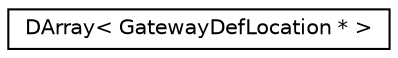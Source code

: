 digraph "Graphical Class Hierarchy"
{
 // LATEX_PDF_SIZE
  edge [fontname="Helvetica",fontsize="10",labelfontname="Helvetica",labelfontsize="10"];
  node [fontname="Helvetica",fontsize="10",shape=record];
  rankdir="LR";
  Node0 [label="DArray\< GatewayDefLocation * \>",height=0.2,width=0.4,color="black", fillcolor="white", style="filled",URL="$classDArray.html",tooltip=" "];
}
